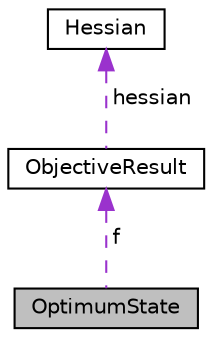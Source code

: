 digraph "OptimumState"
{
 // INTERACTIVE_SVG=YES
 // LATEX_PDF_SIZE
  edge [fontname="Helvetica",fontsize="10",labelfontname="Helvetica",labelfontsize="10"];
  node [fontname="Helvetica",fontsize="10",shape=record];
  Node1 [label="OptimumState",height=0.2,width=0.4,color="black", fillcolor="grey75", style="filled", fontcolor="black",tooltip="A type that describes the state of an optimum solution."];
  Node2 -> Node1 [dir="back",color="darkorchid3",fontsize="10",style="dashed",label=" f" ,fontname="Helvetica"];
  Node2 [label="ObjectiveResult",height=0.2,width=0.4,color="black", fillcolor="white", style="filled",URL="$structReaktoro_1_1ObjectiveResult.html",tooltip="A type that describes the result of the evaluation of an objective function."];
  Node3 -> Node2 [dir="back",color="darkorchid3",fontsize="10",style="dashed",label=" hessian" ,fontname="Helvetica"];
  Node3 [label="Hessian",height=0.2,width=0.4,color="black", fillcolor="white", style="filled",URL="$structReaktoro_1_1Hessian.html",tooltip="A type to describe the Hessian of an objective function."];
}
